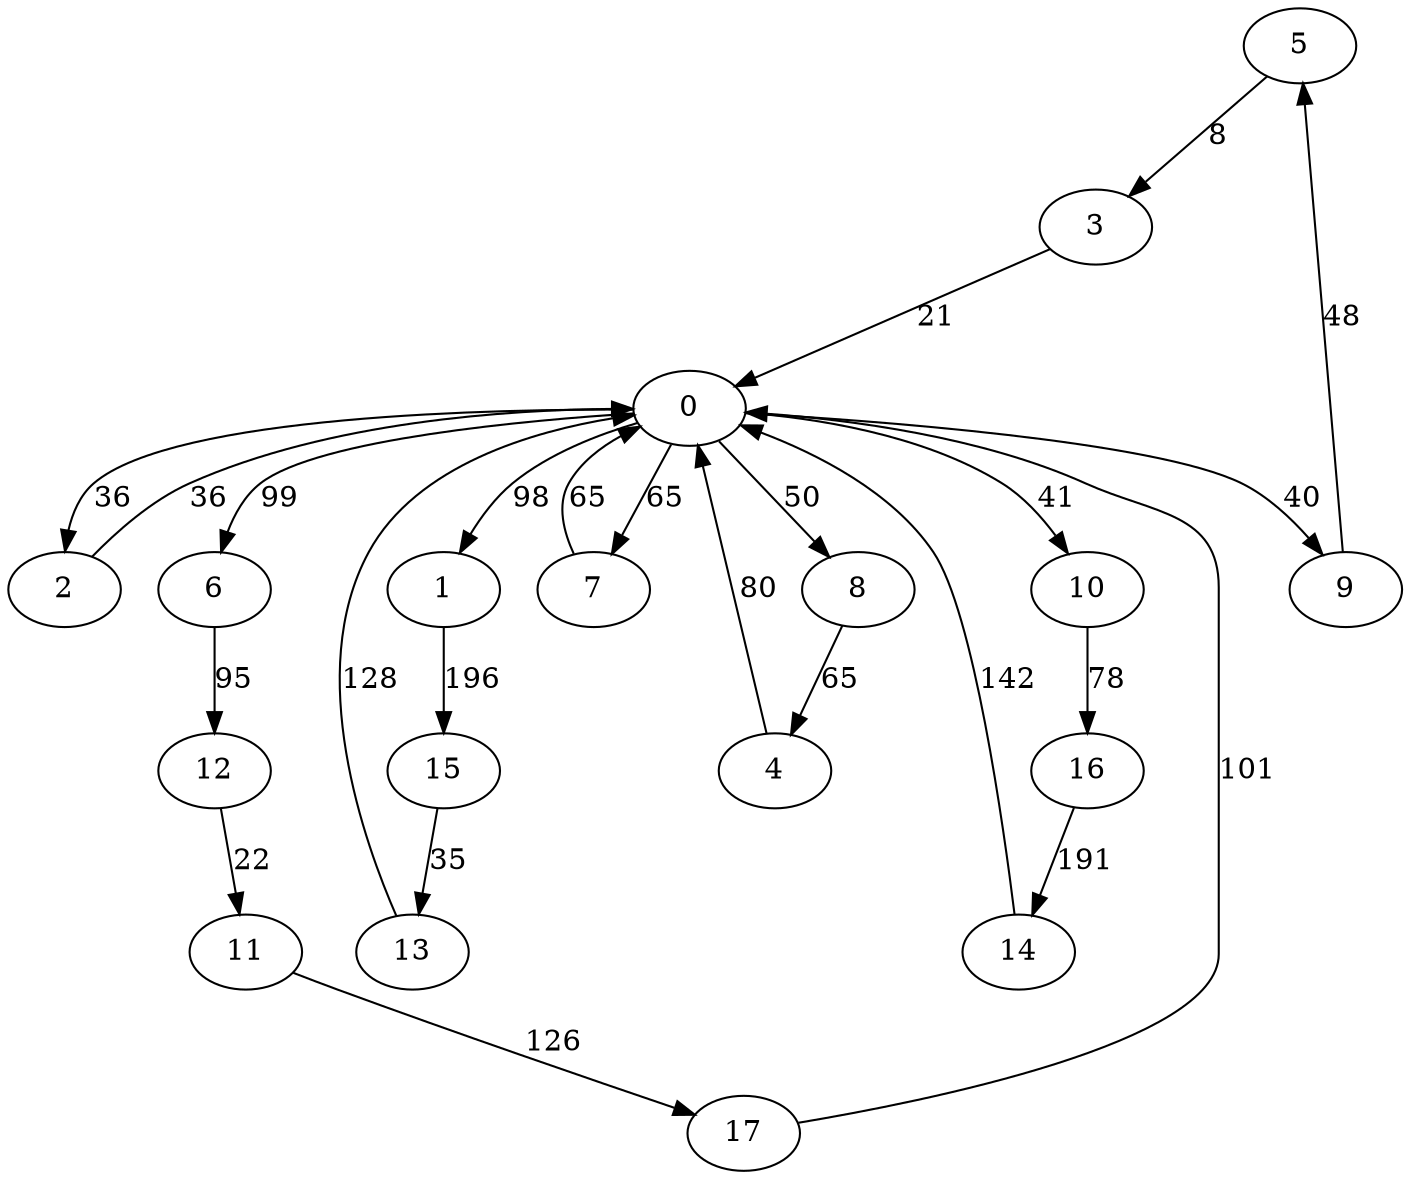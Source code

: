 digraph G {
	5->3[ label=8 ];
	8->4[ label=65 ];
	2->0[ label=36 ];
	1->15[ label=196 ];
	6->12[ label=95 ];
	15->13[ label=35 ];
	13->0[ label=128 ];
	9->5[ label=48 ];
	11->17[ label=126 ];
	4->0[ label=80 ];
	14->0[ label=142 ];
	7->0[ label=65 ];
	0->8[ label=50 ];
	0->10[ label=41 ];
	0->2[ label=36 ];
	0->7[ label=65 ];
	0->1[ label=98 ];
	0->9[ label=40 ];
	0->6[ label=99 ];
	12->11[ label=22 ];
	17->0[ label=101 ];
	10->16[ label=78 ];
	16->14[ label=191 ];
	3->0[ label=21 ];
	0 [ label=0 ];
	1 [ label=1 ];
	10 [ label=10 ];
	11 [ label=11 ];
	12 [ label=12 ];
	13 [ label=13 ];
	14 [ label=14 ];
	15 [ label=15 ];
	16 [ label=16 ];
	17 [ label=17 ];
	2 [ label=2 ];
	3 [ label=3 ];
	4 [ label=4 ];
	5 [ label=5 ];
	6 [ label=6 ];
	7 [ label=7 ];
	8 [ label=8 ];
	9 [ label=9 ];

}
